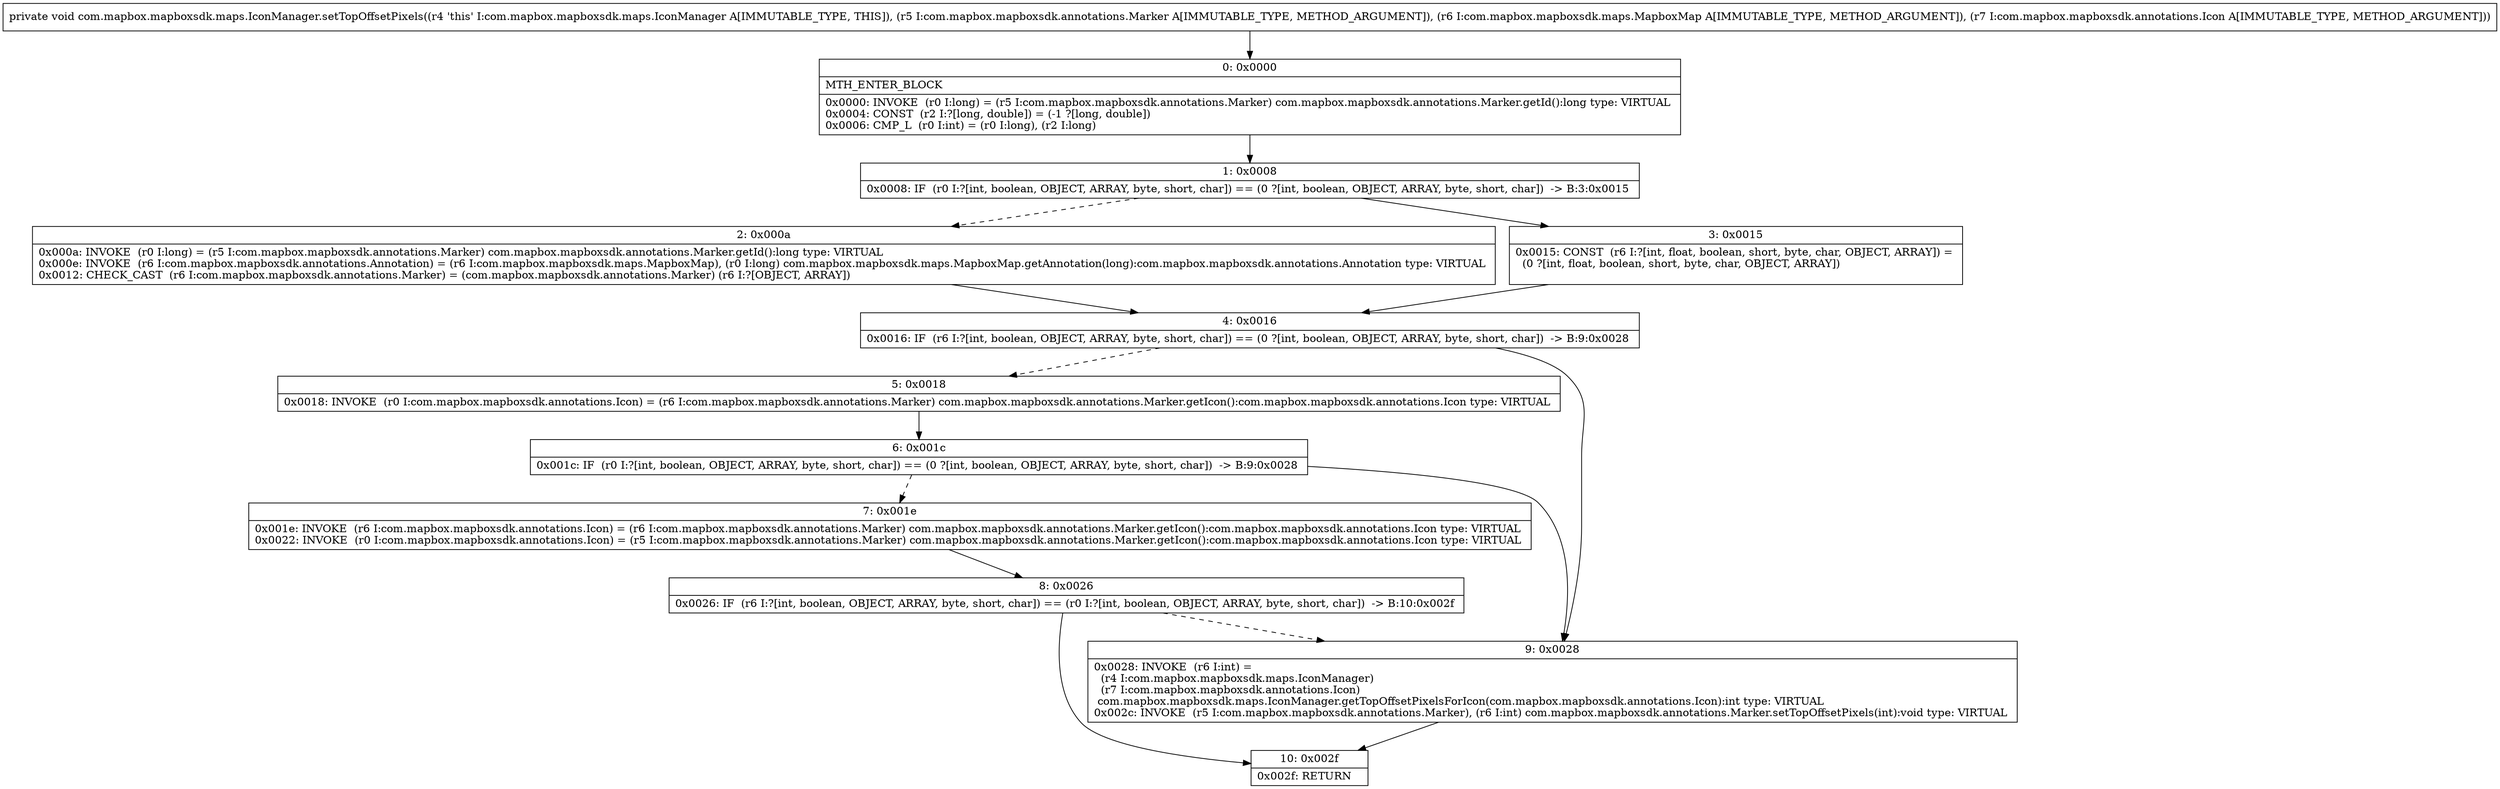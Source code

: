 digraph "CFG forcom.mapbox.mapboxsdk.maps.IconManager.setTopOffsetPixels(Lcom\/mapbox\/mapboxsdk\/annotations\/Marker;Lcom\/mapbox\/mapboxsdk\/maps\/MapboxMap;Lcom\/mapbox\/mapboxsdk\/annotations\/Icon;)V" {
Node_0 [shape=record,label="{0\:\ 0x0000|MTH_ENTER_BLOCK\l|0x0000: INVOKE  (r0 I:long) = (r5 I:com.mapbox.mapboxsdk.annotations.Marker) com.mapbox.mapboxsdk.annotations.Marker.getId():long type: VIRTUAL \l0x0004: CONST  (r2 I:?[long, double]) = (\-1 ?[long, double]) \l0x0006: CMP_L  (r0 I:int) = (r0 I:long), (r2 I:long) \l}"];
Node_1 [shape=record,label="{1\:\ 0x0008|0x0008: IF  (r0 I:?[int, boolean, OBJECT, ARRAY, byte, short, char]) == (0 ?[int, boolean, OBJECT, ARRAY, byte, short, char])  \-\> B:3:0x0015 \l}"];
Node_2 [shape=record,label="{2\:\ 0x000a|0x000a: INVOKE  (r0 I:long) = (r5 I:com.mapbox.mapboxsdk.annotations.Marker) com.mapbox.mapboxsdk.annotations.Marker.getId():long type: VIRTUAL \l0x000e: INVOKE  (r6 I:com.mapbox.mapboxsdk.annotations.Annotation) = (r6 I:com.mapbox.mapboxsdk.maps.MapboxMap), (r0 I:long) com.mapbox.mapboxsdk.maps.MapboxMap.getAnnotation(long):com.mapbox.mapboxsdk.annotations.Annotation type: VIRTUAL \l0x0012: CHECK_CAST  (r6 I:com.mapbox.mapboxsdk.annotations.Marker) = (com.mapbox.mapboxsdk.annotations.Marker) (r6 I:?[OBJECT, ARRAY]) \l}"];
Node_3 [shape=record,label="{3\:\ 0x0015|0x0015: CONST  (r6 I:?[int, float, boolean, short, byte, char, OBJECT, ARRAY]) = \l  (0 ?[int, float, boolean, short, byte, char, OBJECT, ARRAY])\l \l}"];
Node_4 [shape=record,label="{4\:\ 0x0016|0x0016: IF  (r6 I:?[int, boolean, OBJECT, ARRAY, byte, short, char]) == (0 ?[int, boolean, OBJECT, ARRAY, byte, short, char])  \-\> B:9:0x0028 \l}"];
Node_5 [shape=record,label="{5\:\ 0x0018|0x0018: INVOKE  (r0 I:com.mapbox.mapboxsdk.annotations.Icon) = (r6 I:com.mapbox.mapboxsdk.annotations.Marker) com.mapbox.mapboxsdk.annotations.Marker.getIcon():com.mapbox.mapboxsdk.annotations.Icon type: VIRTUAL \l}"];
Node_6 [shape=record,label="{6\:\ 0x001c|0x001c: IF  (r0 I:?[int, boolean, OBJECT, ARRAY, byte, short, char]) == (0 ?[int, boolean, OBJECT, ARRAY, byte, short, char])  \-\> B:9:0x0028 \l}"];
Node_7 [shape=record,label="{7\:\ 0x001e|0x001e: INVOKE  (r6 I:com.mapbox.mapboxsdk.annotations.Icon) = (r6 I:com.mapbox.mapboxsdk.annotations.Marker) com.mapbox.mapboxsdk.annotations.Marker.getIcon():com.mapbox.mapboxsdk.annotations.Icon type: VIRTUAL \l0x0022: INVOKE  (r0 I:com.mapbox.mapboxsdk.annotations.Icon) = (r5 I:com.mapbox.mapboxsdk.annotations.Marker) com.mapbox.mapboxsdk.annotations.Marker.getIcon():com.mapbox.mapboxsdk.annotations.Icon type: VIRTUAL \l}"];
Node_8 [shape=record,label="{8\:\ 0x0026|0x0026: IF  (r6 I:?[int, boolean, OBJECT, ARRAY, byte, short, char]) == (r0 I:?[int, boolean, OBJECT, ARRAY, byte, short, char])  \-\> B:10:0x002f \l}"];
Node_9 [shape=record,label="{9\:\ 0x0028|0x0028: INVOKE  (r6 I:int) = \l  (r4 I:com.mapbox.mapboxsdk.maps.IconManager)\l  (r7 I:com.mapbox.mapboxsdk.annotations.Icon)\l com.mapbox.mapboxsdk.maps.IconManager.getTopOffsetPixelsForIcon(com.mapbox.mapboxsdk.annotations.Icon):int type: VIRTUAL \l0x002c: INVOKE  (r5 I:com.mapbox.mapboxsdk.annotations.Marker), (r6 I:int) com.mapbox.mapboxsdk.annotations.Marker.setTopOffsetPixels(int):void type: VIRTUAL \l}"];
Node_10 [shape=record,label="{10\:\ 0x002f|0x002f: RETURN   \l}"];
MethodNode[shape=record,label="{private void com.mapbox.mapboxsdk.maps.IconManager.setTopOffsetPixels((r4 'this' I:com.mapbox.mapboxsdk.maps.IconManager A[IMMUTABLE_TYPE, THIS]), (r5 I:com.mapbox.mapboxsdk.annotations.Marker A[IMMUTABLE_TYPE, METHOD_ARGUMENT]), (r6 I:com.mapbox.mapboxsdk.maps.MapboxMap A[IMMUTABLE_TYPE, METHOD_ARGUMENT]), (r7 I:com.mapbox.mapboxsdk.annotations.Icon A[IMMUTABLE_TYPE, METHOD_ARGUMENT])) }"];
MethodNode -> Node_0;
Node_0 -> Node_1;
Node_1 -> Node_2[style=dashed];
Node_1 -> Node_3;
Node_2 -> Node_4;
Node_3 -> Node_4;
Node_4 -> Node_5[style=dashed];
Node_4 -> Node_9;
Node_5 -> Node_6;
Node_6 -> Node_7[style=dashed];
Node_6 -> Node_9;
Node_7 -> Node_8;
Node_8 -> Node_9[style=dashed];
Node_8 -> Node_10;
Node_9 -> Node_10;
}


